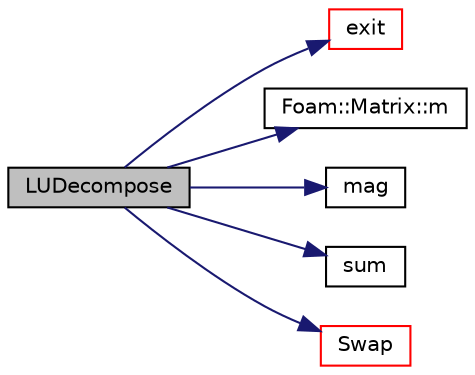 digraph "LUDecompose"
{
  bgcolor="transparent";
  edge [fontname="Helvetica",fontsize="10",labelfontname="Helvetica",labelfontsize="10"];
  node [fontname="Helvetica",fontsize="10",shape=record];
  rankdir="LR";
  Node124812 [label="LUDecompose",height=0.2,width=0.4,color="black", fillcolor="grey75", style="filled", fontcolor="black"];
  Node124812 -> Node124813 [color="midnightblue",fontsize="10",style="solid",fontname="Helvetica"];
  Node124813 [label="exit",height=0.2,width=0.4,color="red",URL="$a21851.html#a06ca7250d8e89caf05243ec094843642"];
  Node124812 -> Node124862 [color="midnightblue",fontsize="10",style="solid",fontname="Helvetica"];
  Node124862 [label="Foam::Matrix::m",height=0.2,width=0.4,color="black",URL="$a27889.html#a910305ebc963132f09b276357a5a6da0",tooltip="Return the number of rows. "];
  Node124812 -> Node124863 [color="midnightblue",fontsize="10",style="solid",fontname="Helvetica"];
  Node124863 [label="mag",height=0.2,width=0.4,color="black",URL="$a21851.html#a929da2a3fdcf3dacbbe0487d3a330dae"];
  Node124812 -> Node124864 [color="midnightblue",fontsize="10",style="solid",fontname="Helvetica"];
  Node124864 [label="sum",height=0.2,width=0.4,color="black",URL="$a21851.html#a3d8733143aad0e03b300186ab4bef137"];
  Node124812 -> Node124865 [color="midnightblue",fontsize="10",style="solid",fontname="Helvetica"];
  Node124865 [label="Swap",height=0.2,width=0.4,color="red",URL="$a21851.html#ac6e6a40a7bda559df02d5ab6cc6f7e00"];
}

